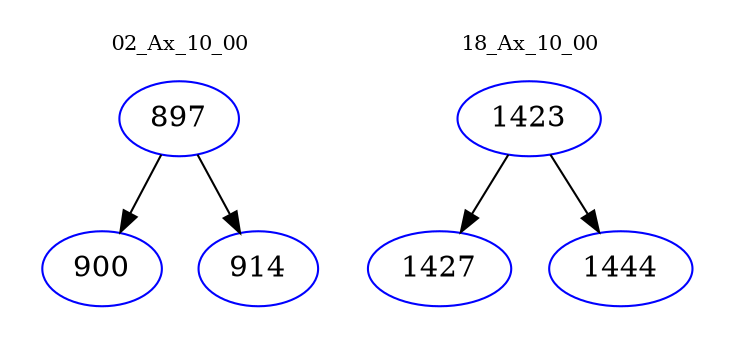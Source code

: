 digraph{
subgraph cluster_0 {
color = white
label = "02_Ax_10_00";
fontsize=10;
T0_897 [label="897", color="blue"]
T0_897 -> T0_900 [color="black"]
T0_900 [label="900", color="blue"]
T0_897 -> T0_914 [color="black"]
T0_914 [label="914", color="blue"]
}
subgraph cluster_1 {
color = white
label = "18_Ax_10_00";
fontsize=10;
T1_1423 [label="1423", color="blue"]
T1_1423 -> T1_1427 [color="black"]
T1_1427 [label="1427", color="blue"]
T1_1423 -> T1_1444 [color="black"]
T1_1444 [label="1444", color="blue"]
}
}
